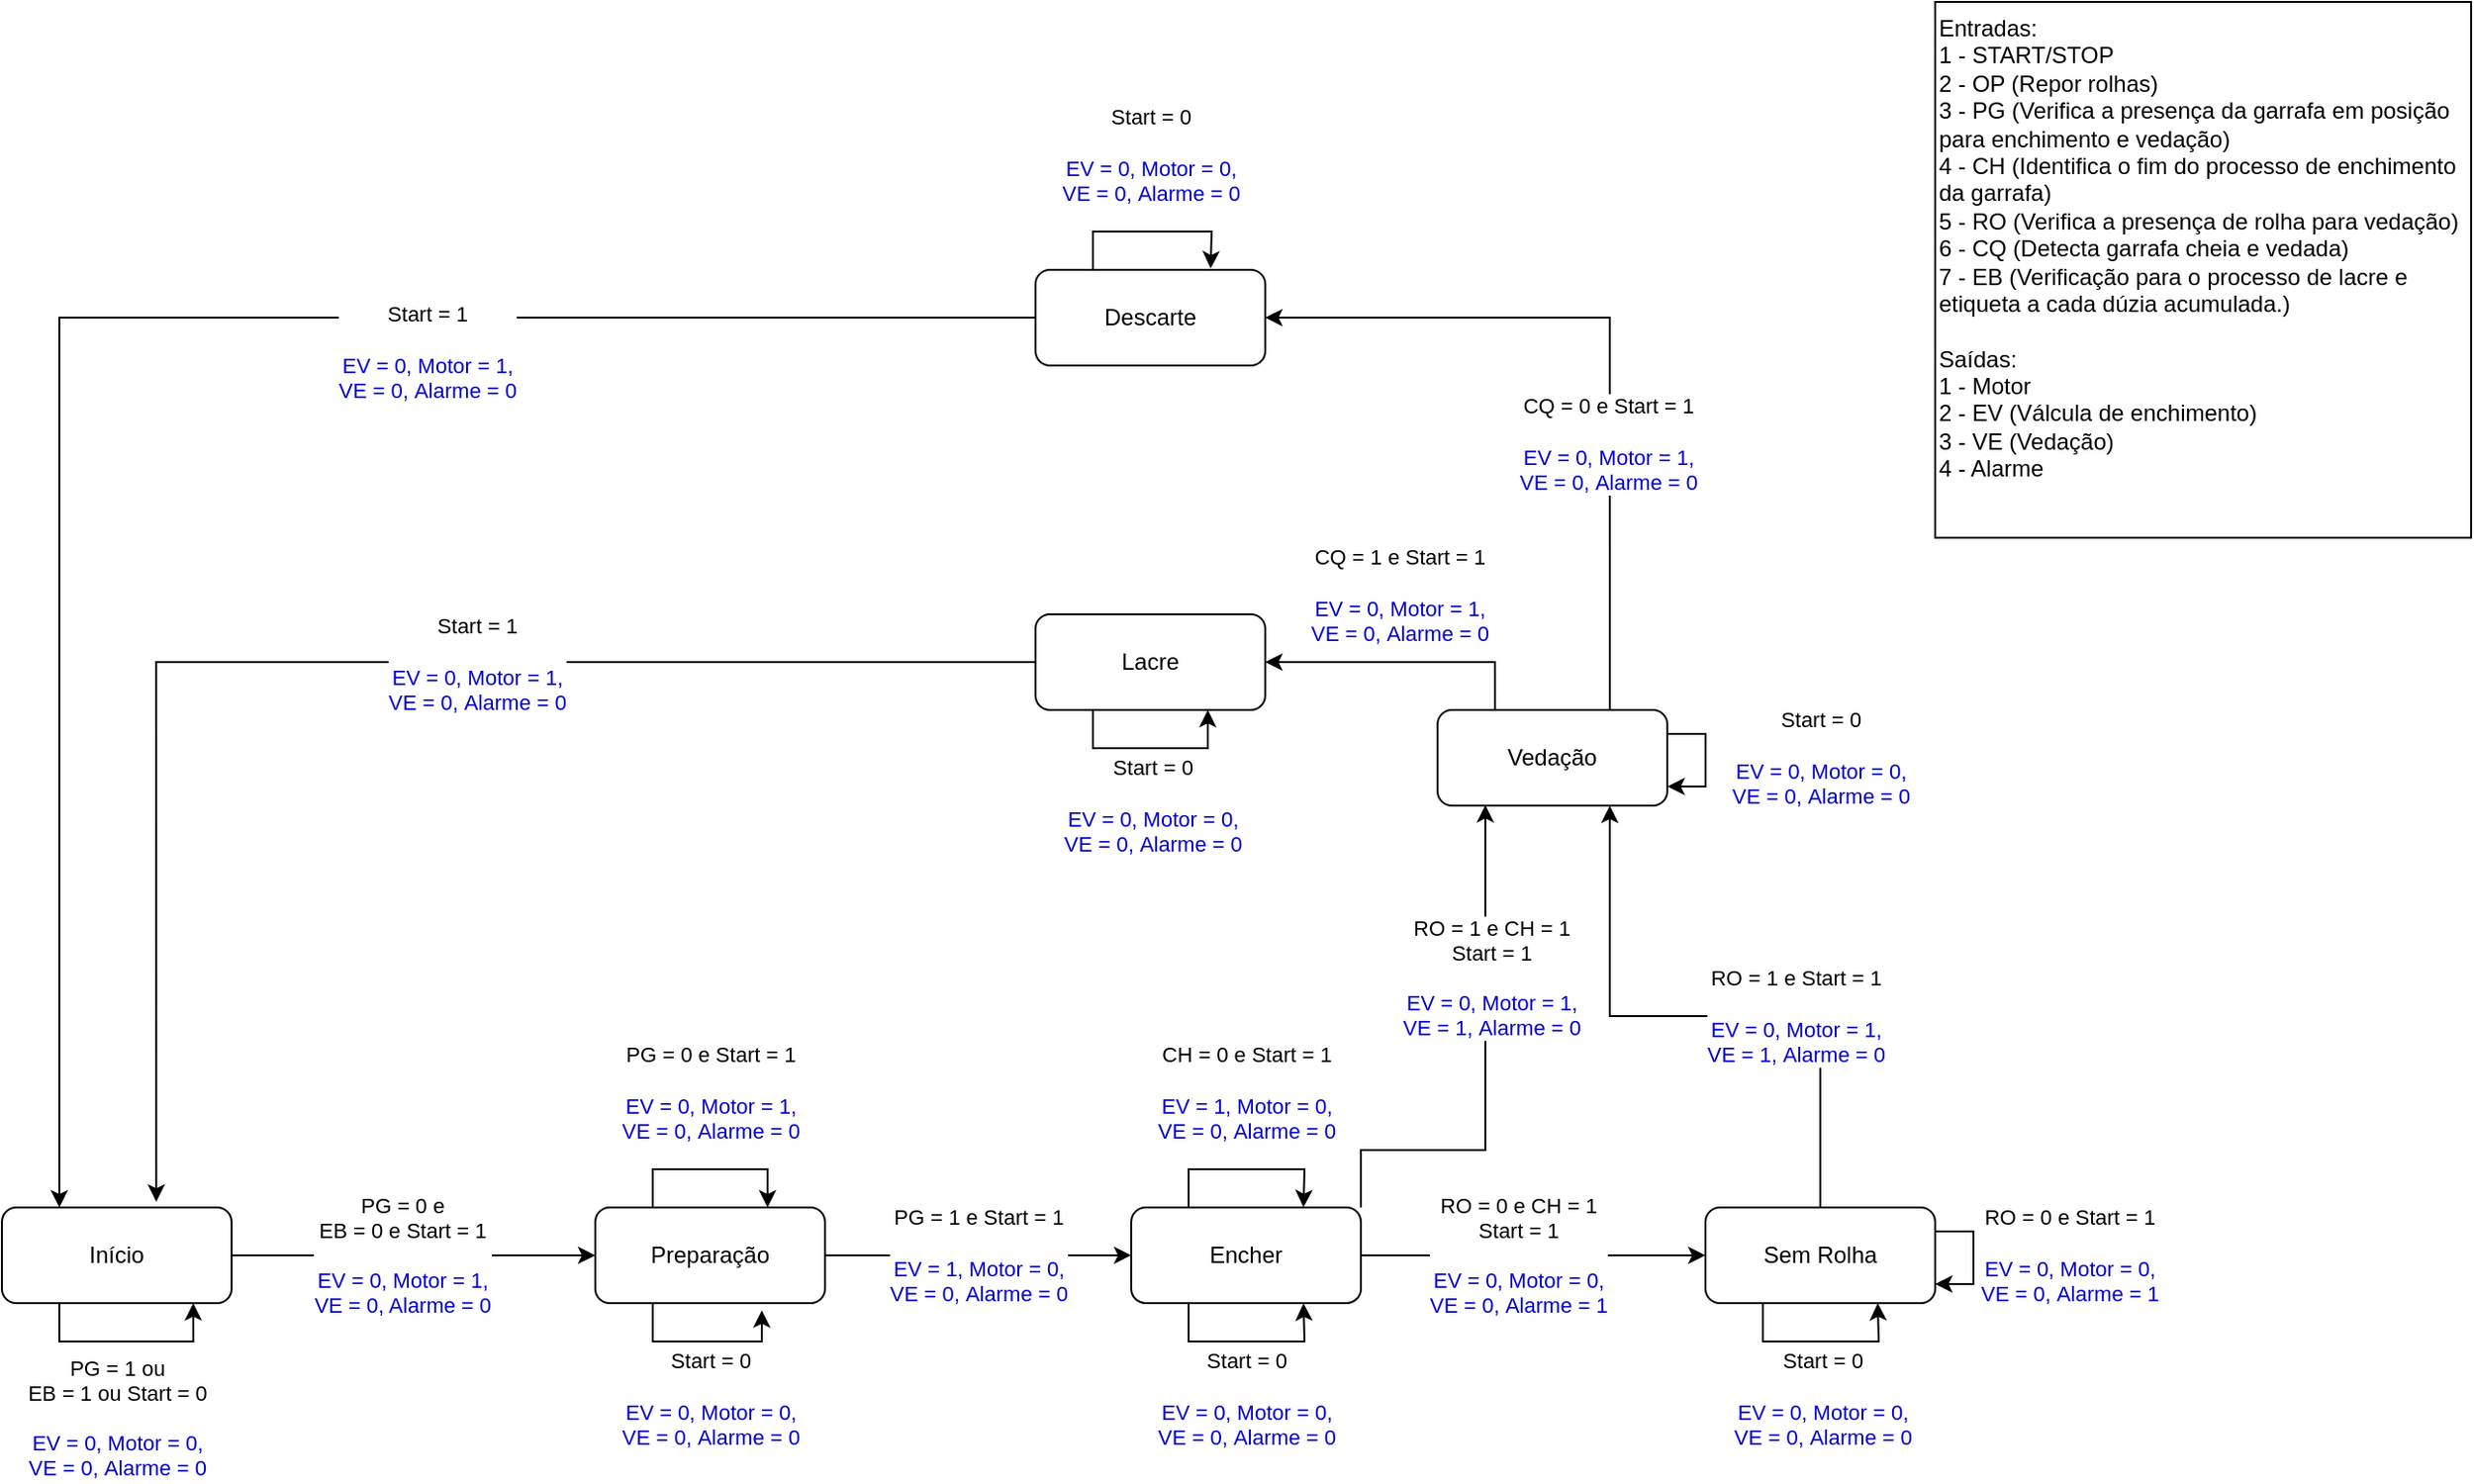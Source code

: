 <mxfile version="22.1.11" type="device">
  <diagram name="Página-1" id="wYvRQ-ys0RQP0SNL1xaD">
    <mxGraphModel dx="1674" dy="738" grid="1" gridSize="10" guides="1" tooltips="1" connect="1" arrows="1" fold="1" page="1" pageScale="1" pageWidth="827" pageHeight="1169" math="0" shadow="0">
      <root>
        <mxCell id="0" />
        <mxCell id="1" parent="0" />
        <mxCell id="Sfg0WBSICbECkFW4j4Pl-10" value="Entradas:&lt;br&gt;1 - START/STOP&lt;br&gt;2 - OP (Repor rolhas)&lt;br&gt;3 - PG (Verifica a presença da garrafa em posição para enchimento e vedação)&lt;br&gt;4 - CH (Identifica o fim do processo de enchimento da garrafa)&lt;br&gt;5 - RO (Verifica a presença de rolha para vedação)&lt;br&gt;6 - CQ (Detecta garrafa cheia e vedada)&lt;br&gt;7 - EB (Verificação para o processo de lacre e etiqueta a cada dúzia acumulada.)&lt;br&gt;&lt;br&gt;&lt;div style=&quot;border-color: var(--border-color);&quot;&gt;Saídas:&lt;/div&gt;&lt;div style=&quot;border-color: var(--border-color);&quot;&gt;1 - Motor&lt;/div&gt;&lt;div style=&quot;border-color: var(--border-color);&quot;&gt;2 - EV (Válcula de enchimento)&lt;/div&gt;&lt;div style=&quot;border-color: var(--border-color);&quot;&gt;3 - VE (Vedação)&lt;/div&gt;&lt;div style=&quot;border-color: var(--border-color);&quot;&gt;4 - Alarme&lt;/div&gt;" style="whiteSpace=wrap;html=1;aspect=fixed;align=left;verticalAlign=top;" parent="1" vertex="1">
          <mxGeometry x="1140" y="160" width="280" height="280" as="geometry" />
        </mxCell>
        <mxCell id="DIZvcq2ahZbmWSzElX9p-3" style="edgeStyle=orthogonalEdgeStyle;rounded=0;orthogonalLoop=1;jettySize=auto;html=1;entryX=0.833;entryY=1;entryDx=0;entryDy=0;entryPerimeter=0;" parent="1" source="DIZvcq2ahZbmWSzElX9p-2" target="DIZvcq2ahZbmWSzElX9p-2" edge="1">
          <mxGeometry relative="1" as="geometry">
            <mxPoint x="230" y="850" as="targetPoint" />
            <Array as="points">
              <mxPoint x="160" y="860" />
              <mxPoint x="230" y="860" />
            </Array>
          </mxGeometry>
        </mxCell>
        <mxCell id="DIZvcq2ahZbmWSzElX9p-4" value="PG = 1 ou&lt;br style=&quot;border-color: var(--border-color);&quot;&gt;EB = 1 ou Start = 0&lt;br&gt;&lt;br&gt;&lt;font color=&quot;#0000cc&quot;&gt;EV = 0, Motor = 0,&lt;br&gt;VE = 0,&amp;nbsp;Alarme = 0&lt;/font&gt;" style="edgeLabel;html=1;align=center;verticalAlign=middle;resizable=0;points=[];" parent="DIZvcq2ahZbmWSzElX9p-3" vertex="1" connectable="0">
          <mxGeometry x="0.036" y="-1" relative="1" as="geometry">
            <mxPoint x="-7" y="39" as="offset" />
          </mxGeometry>
        </mxCell>
        <mxCell id="DIZvcq2ahZbmWSzElX9p-6" style="edgeStyle=orthogonalEdgeStyle;rounded=0;orthogonalLoop=1;jettySize=auto;html=1;" parent="1" source="DIZvcq2ahZbmWSzElX9p-2" target="DIZvcq2ahZbmWSzElX9p-5" edge="1">
          <mxGeometry relative="1" as="geometry" />
        </mxCell>
        <mxCell id="DIZvcq2ahZbmWSzElX9p-7" value="PG = 0 e&lt;br style=&quot;border-color: var(--border-color);&quot;&gt;EB = 0 e Start = 1&lt;br style=&quot;border-color: var(--border-color);&quot;&gt;&lt;br style=&quot;border-color: var(--border-color);&quot;&gt;&lt;font style=&quot;border-color: var(--border-color);&quot; color=&quot;#0000cc&quot;&gt;EV = 0, Motor = 1,&lt;br style=&quot;border-color: var(--border-color);&quot;&gt;VE = 0, Alarme = 0&lt;/font&gt;" style="edgeLabel;html=1;align=center;verticalAlign=middle;resizable=0;points=[];" parent="DIZvcq2ahZbmWSzElX9p-6" vertex="1" connectable="0">
          <mxGeometry x="-0.117" y="1" relative="1" as="geometry">
            <mxPoint x="5" y="1" as="offset" />
          </mxGeometry>
        </mxCell>
        <mxCell id="DIZvcq2ahZbmWSzElX9p-2" value="Início" style="rounded=1;whiteSpace=wrap;html=1;" parent="1" vertex="1">
          <mxGeometry x="130" y="790" width="120" height="50" as="geometry" />
        </mxCell>
        <mxCell id="DIZvcq2ahZbmWSzElX9p-11" style="edgeStyle=orthogonalEdgeStyle;rounded=0;orthogonalLoop=1;jettySize=auto;html=1;exitX=0.25;exitY=0;exitDx=0;exitDy=0;entryX=0.75;entryY=0;entryDx=0;entryDy=0;" parent="1" source="DIZvcq2ahZbmWSzElX9p-5" target="DIZvcq2ahZbmWSzElX9p-5" edge="1">
          <mxGeometry relative="1" as="geometry">
            <mxPoint x="540" y="780" as="targetPoint" />
            <Array as="points">
              <mxPoint x="470" y="770" />
              <mxPoint x="530" y="770" />
            </Array>
          </mxGeometry>
        </mxCell>
        <mxCell id="DIZvcq2ahZbmWSzElX9p-12" value="PG = 0 e Start = 1&lt;br style=&quot;border-color: var(--border-color);&quot;&gt;&lt;br style=&quot;border-color: var(--border-color);&quot;&gt;&lt;font style=&quot;border-color: var(--border-color);&quot; color=&quot;#0000cc&quot;&gt;EV = 0, Motor = 1,&lt;br style=&quot;border-color: var(--border-color);&quot;&gt;VE = 0,&amp;nbsp;Alarme = 0&lt;/font&gt;" style="edgeLabel;html=1;align=center;verticalAlign=middle;resizable=0;points=[];" parent="DIZvcq2ahZbmWSzElX9p-11" vertex="1" connectable="0">
          <mxGeometry x="0.08" y="1" relative="1" as="geometry">
            <mxPoint x="-4" y="-39" as="offset" />
          </mxGeometry>
        </mxCell>
        <mxCell id="DIZvcq2ahZbmWSzElX9p-17" style="edgeStyle=orthogonalEdgeStyle;rounded=0;orthogonalLoop=1;jettySize=auto;html=1;exitX=1;exitY=0.5;exitDx=0;exitDy=0;entryX=0;entryY=0.5;entryDx=0;entryDy=0;" parent="1" source="DIZvcq2ahZbmWSzElX9p-5" target="DIZvcq2ahZbmWSzElX9p-13" edge="1">
          <mxGeometry relative="1" as="geometry" />
        </mxCell>
        <mxCell id="DIZvcq2ahZbmWSzElX9p-18" value="PG = 1 e Start = 1&lt;br style=&quot;border-color: var(--border-color);&quot;&gt;&lt;br style=&quot;border-color: var(--border-color);&quot;&gt;&lt;font style=&quot;border-color: var(--border-color);&quot; color=&quot;#0000cc&quot;&gt;EV = 1, Motor = 0,&lt;br style=&quot;border-color: var(--border-color);&quot;&gt;VE = 0,&amp;nbsp;Alarme = 0&lt;/font&gt;" style="edgeLabel;html=1;align=center;verticalAlign=middle;resizable=0;points=[];" parent="DIZvcq2ahZbmWSzElX9p-17" vertex="1" connectable="0">
          <mxGeometry x="-0.178" relative="1" as="geometry">
            <mxPoint x="14" as="offset" />
          </mxGeometry>
        </mxCell>
        <mxCell id="DIZvcq2ahZbmWSzElX9p-5" value="Preparação" style="rounded=1;whiteSpace=wrap;html=1;" parent="1" vertex="1">
          <mxGeometry x="440" y="790" width="120" height="50" as="geometry" />
        </mxCell>
        <mxCell id="DIZvcq2ahZbmWSzElX9p-8" style="edgeStyle=orthogonalEdgeStyle;rounded=0;orthogonalLoop=1;jettySize=auto;html=1;exitX=0.25;exitY=1;exitDx=0;exitDy=0;entryX=0.725;entryY=1.075;entryDx=0;entryDy=0;entryPerimeter=0;" parent="1" source="DIZvcq2ahZbmWSzElX9p-5" target="DIZvcq2ahZbmWSzElX9p-5" edge="1">
          <mxGeometry relative="1" as="geometry" />
        </mxCell>
        <mxCell id="DIZvcq2ahZbmWSzElX9p-9" value="Start = 0&lt;br style=&quot;border-color: var(--border-color);&quot;&gt;&lt;br style=&quot;border-color: var(--border-color);&quot;&gt;&lt;font style=&quot;border-color: var(--border-color);&quot; color=&quot;#0000cc&quot;&gt;EV = 0, Motor = 0,&lt;br style=&quot;border-color: var(--border-color);&quot;&gt;VE = 0,&amp;nbsp;Alarme = 0&lt;/font&gt;" style="edgeLabel;html=1;align=center;verticalAlign=middle;resizable=0;points=[];" parent="DIZvcq2ahZbmWSzElX9p-8" vertex="1" connectable="0">
          <mxGeometry x="0.002" relative="1" as="geometry">
            <mxPoint x="3" y="30" as="offset" />
          </mxGeometry>
        </mxCell>
        <mxCell id="DIZvcq2ahZbmWSzElX9p-20" style="edgeStyle=orthogonalEdgeStyle;rounded=0;orthogonalLoop=1;jettySize=auto;html=1;exitX=0.25;exitY=0;exitDx=0;exitDy=0;" parent="1" source="DIZvcq2ahZbmWSzElX9p-13" edge="1">
          <mxGeometry relative="1" as="geometry">
            <mxPoint x="810" y="789.855" as="targetPoint" />
          </mxGeometry>
        </mxCell>
        <mxCell id="DIZvcq2ahZbmWSzElX9p-21" value="CH = 0 e Start = 1&lt;br style=&quot;border-color: var(--border-color);&quot;&gt;&lt;br style=&quot;border-color: var(--border-color);&quot;&gt;&lt;font style=&quot;border-color: var(--border-color);&quot; color=&quot;#0000cc&quot;&gt;EV = 1, Motor = 0,&lt;br style=&quot;border-color: var(--border-color);&quot;&gt;VE = 0,&amp;nbsp;Alarme = 0&lt;/font&gt;" style="edgeLabel;html=1;align=center;verticalAlign=middle;resizable=0;points=[];" parent="DIZvcq2ahZbmWSzElX9p-20" vertex="1" connectable="0">
          <mxGeometry x="0.036" relative="1" as="geometry">
            <mxPoint x="-2" y="-40" as="offset" />
          </mxGeometry>
        </mxCell>
        <mxCell id="DIZvcq2ahZbmWSzElX9p-22" style="edgeStyle=orthogonalEdgeStyle;rounded=0;orthogonalLoop=1;jettySize=auto;html=1;exitX=0.25;exitY=1;exitDx=0;exitDy=0;" parent="1" source="DIZvcq2ahZbmWSzElX9p-13" edge="1">
          <mxGeometry relative="1" as="geometry">
            <mxPoint x="810" y="840.17" as="targetPoint" />
          </mxGeometry>
        </mxCell>
        <mxCell id="DIZvcq2ahZbmWSzElX9p-23" value="Start = 0&lt;br style=&quot;border-color: var(--border-color);&quot;&gt;&lt;br style=&quot;border-color: var(--border-color);&quot;&gt;&lt;font style=&quot;border-color: var(--border-color);&quot; color=&quot;#0000cc&quot;&gt;EV = 0, Motor = 0,&lt;br style=&quot;border-color: var(--border-color);&quot;&gt;VE = 0,&amp;nbsp;Alarme = 0&lt;/font&gt;" style="edgeLabel;html=1;align=center;verticalAlign=middle;resizable=0;points=[];" parent="DIZvcq2ahZbmWSzElX9p-22" vertex="1" connectable="0">
          <mxGeometry x="-0.011" y="-1" relative="1" as="geometry">
            <mxPoint y="29" as="offset" />
          </mxGeometry>
        </mxCell>
        <mxCell id="DIZvcq2ahZbmWSzElX9p-27" style="edgeStyle=orthogonalEdgeStyle;rounded=0;orthogonalLoop=1;jettySize=auto;html=1;exitX=1;exitY=0.5;exitDx=0;exitDy=0;" parent="1" source="DIZvcq2ahZbmWSzElX9p-13" target="DIZvcq2ahZbmWSzElX9p-24" edge="1">
          <mxGeometry relative="1" as="geometry" />
        </mxCell>
        <mxCell id="DIZvcq2ahZbmWSzElX9p-28" value="RO = 0 e CH = 1&lt;br&gt;Start = 1&lt;br style=&quot;border-color: var(--border-color);&quot;&gt;&lt;br style=&quot;border-color: var(--border-color);&quot;&gt;&lt;font style=&quot;border-color: var(--border-color);&quot; color=&quot;#0000cc&quot;&gt;EV = 0, Motor = 0,&lt;br style=&quot;border-color: var(--border-color);&quot;&gt;VE = 0,&amp;nbsp;Alarme = 1&lt;/font&gt;" style="edgeLabel;html=1;align=center;verticalAlign=middle;resizable=0;points=[];" parent="DIZvcq2ahZbmWSzElX9p-27" vertex="1" connectable="0">
          <mxGeometry x="-0.089" relative="1" as="geometry">
            <mxPoint as="offset" />
          </mxGeometry>
        </mxCell>
        <mxCell id="DIZvcq2ahZbmWSzElX9p-13" value="Encher" style="rounded=1;whiteSpace=wrap;html=1;" parent="1" vertex="1">
          <mxGeometry x="720" y="789.97" width="120" height="50" as="geometry" />
        </mxCell>
        <mxCell id="DIZvcq2ahZbmWSzElX9p-31" style="edgeStyle=orthogonalEdgeStyle;rounded=0;orthogonalLoop=1;jettySize=auto;html=1;exitX=0.25;exitY=1;exitDx=0;exitDy=0;" parent="1" source="DIZvcq2ahZbmWSzElX9p-24" edge="1">
          <mxGeometry relative="1" as="geometry">
            <mxPoint x="1110" y="840.023" as="targetPoint" />
          </mxGeometry>
        </mxCell>
        <mxCell id="DIZvcq2ahZbmWSzElX9p-32" value="Start = 0&lt;br style=&quot;border-color: var(--border-color);&quot;&gt;&lt;br style=&quot;border-color: var(--border-color);&quot;&gt;&lt;font style=&quot;border-color: var(--border-color);&quot; color=&quot;#0000cc&quot;&gt;EV = 0, Motor = 0,&lt;br style=&quot;border-color: var(--border-color);&quot;&gt;VE = 0,&amp;nbsp;Alarme = 0&lt;/font&gt;" style="edgeLabel;html=1;align=center;verticalAlign=middle;resizable=0;points=[];" parent="DIZvcq2ahZbmWSzElX9p-31" vertex="1" connectable="0">
          <mxGeometry x="-0.037" y="1" relative="1" as="geometry">
            <mxPoint x="2" y="31" as="offset" />
          </mxGeometry>
        </mxCell>
        <mxCell id="DIZvcq2ahZbmWSzElX9p-41" style="edgeStyle=orthogonalEdgeStyle;rounded=0;orthogonalLoop=1;jettySize=auto;html=1;exitX=1;exitY=0.25;exitDx=0;exitDy=0;" parent="1" source="DIZvcq2ahZbmWSzElX9p-24" target="DIZvcq2ahZbmWSzElX9p-24" edge="1">
          <mxGeometry relative="1" as="geometry">
            <mxPoint x="1140.111" y="850" as="targetPoint" />
            <Array as="points">
              <mxPoint x="1160" y="803" />
              <mxPoint x="1160" y="830" />
            </Array>
          </mxGeometry>
        </mxCell>
        <mxCell id="DIZvcq2ahZbmWSzElX9p-42" value="RO = 0 e Start = 1&lt;br style=&quot;border-color: var(--border-color);&quot;&gt;&lt;br style=&quot;border-color: var(--border-color);&quot;&gt;&lt;font style=&quot;border-color: var(--border-color);&quot; color=&quot;#0000cc&quot;&gt;EV = 0, Motor = 0,&lt;br style=&quot;border-color: var(--border-color);&quot;&gt;VE = 0,&amp;nbsp;Alarme = 1&lt;/font&gt;" style="edgeLabel;html=1;align=center;verticalAlign=middle;resizable=0;points=[];" parent="DIZvcq2ahZbmWSzElX9p-41" vertex="1" connectable="0">
          <mxGeometry x="0.048" y="1" relative="1" as="geometry">
            <mxPoint x="49" y="-3" as="offset" />
          </mxGeometry>
        </mxCell>
        <mxCell id="DIZvcq2ahZbmWSzElX9p-24" value="Sem Rolha" style="rounded=1;whiteSpace=wrap;html=1;" parent="1" vertex="1">
          <mxGeometry x="1020" y="789.97" width="120" height="50.03" as="geometry" />
        </mxCell>
        <mxCell id="DIZvcq2ahZbmWSzElX9p-50" style="edgeStyle=orthogonalEdgeStyle;rounded=0;orthogonalLoop=1;jettySize=auto;html=1;exitX=0.75;exitY=0;exitDx=0;exitDy=0;entryX=1;entryY=0.5;entryDx=0;entryDy=0;" parent="1" source="DIZvcq2ahZbmWSzElX9p-33" target="DIZvcq2ahZbmWSzElX9p-48" edge="1">
          <mxGeometry relative="1" as="geometry" />
        </mxCell>
        <mxCell id="DIZvcq2ahZbmWSzElX9p-51" value="CQ = 0 e Start = 1&lt;br style=&quot;border-color: var(--border-color);&quot;&gt;&lt;br style=&quot;border-color: var(--border-color);&quot;&gt;&lt;font style=&quot;border-color: var(--border-color);&quot; color=&quot;#0000cc&quot;&gt;EV = 0, Motor = 1,&lt;br style=&quot;border-color: var(--border-color);&quot;&gt;VE = 0,&amp;nbsp;Alarme = 0&lt;/font&gt;" style="edgeLabel;html=1;align=center;verticalAlign=middle;resizable=0;points=[];" parent="DIZvcq2ahZbmWSzElX9p-50" vertex="1" connectable="0">
          <mxGeometry x="-0.277" y="1" relative="1" as="geometry">
            <mxPoint as="offset" />
          </mxGeometry>
        </mxCell>
        <mxCell id="DIZvcq2ahZbmWSzElX9p-52" style="edgeStyle=orthogonalEdgeStyle;rounded=0;orthogonalLoop=1;jettySize=auto;html=1;exitX=0.25;exitY=0;exitDx=0;exitDy=0;" parent="1" source="DIZvcq2ahZbmWSzElX9p-33" target="DIZvcq2ahZbmWSzElX9p-49" edge="1">
          <mxGeometry relative="1" as="geometry" />
        </mxCell>
        <mxCell id="DIZvcq2ahZbmWSzElX9p-53" value="CQ = 1 e Start = 1&lt;br style=&quot;border-color: var(--border-color);&quot;&gt;&lt;br style=&quot;border-color: var(--border-color);&quot;&gt;&lt;font style=&quot;border-color: var(--border-color);&quot; color=&quot;#0000cc&quot;&gt;EV = 0, Motor = 1,&lt;br style=&quot;border-color: var(--border-color);&quot;&gt;VE = 0,&amp;nbsp;Alarme = 0&lt;/font&gt;" style="edgeLabel;html=1;align=center;verticalAlign=middle;resizable=0;points=[];" parent="DIZvcq2ahZbmWSzElX9p-52" vertex="1" connectable="0">
          <mxGeometry x="0.247" y="-1" relative="1" as="geometry">
            <mxPoint x="15" y="-34" as="offset" />
          </mxGeometry>
        </mxCell>
        <mxCell id="DIZvcq2ahZbmWSzElX9p-33" value="Vedação" style="rounded=1;whiteSpace=wrap;html=1;" parent="1" vertex="1">
          <mxGeometry x="880.04" y="530" width="120" height="50" as="geometry" />
        </mxCell>
        <mxCell id="DIZvcq2ahZbmWSzElX9p-34" style="edgeStyle=orthogonalEdgeStyle;rounded=0;orthogonalLoop=1;jettySize=auto;html=1;exitX=1;exitY=0;exitDx=0;exitDy=0;entryX=0.211;entryY=0.993;entryDx=0;entryDy=0;entryPerimeter=0;" parent="1" source="DIZvcq2ahZbmWSzElX9p-13" target="DIZvcq2ahZbmWSzElX9p-33" edge="1">
          <mxGeometry relative="1" as="geometry">
            <Array as="points">
              <mxPoint x="840" y="760" />
              <mxPoint x="905" y="760" />
              <mxPoint x="905" y="580" />
            </Array>
          </mxGeometry>
        </mxCell>
        <mxCell id="DIZvcq2ahZbmWSzElX9p-35" value="RO = 1 e CH = 1&lt;br style=&quot;border-color: var(--border-color);&quot;&gt;Start = 1&lt;br style=&quot;border-color: var(--border-color);&quot;&gt;&lt;br style=&quot;border-color: var(--border-color);&quot;&gt;&lt;font style=&quot;border-color: var(--border-color);&quot; color=&quot;#0000cc&quot;&gt;EV = 0, Motor = 1,&lt;br style=&quot;border-color: var(--border-color);&quot;&gt;VE = 1,&amp;nbsp;Alarme = 0&lt;/font&gt;" style="edgeLabel;html=1;align=center;verticalAlign=middle;resizable=0;points=[];" parent="DIZvcq2ahZbmWSzElX9p-34" vertex="1" connectable="0">
          <mxGeometry x="0.345" y="1" relative="1" as="geometry">
            <mxPoint x="4" as="offset" />
          </mxGeometry>
        </mxCell>
        <mxCell id="DIZvcq2ahZbmWSzElX9p-43" style="edgeStyle=orthogonalEdgeStyle;rounded=0;orthogonalLoop=1;jettySize=auto;html=1;exitX=0.5;exitY=0;exitDx=0;exitDy=0;" parent="1" source="DIZvcq2ahZbmWSzElX9p-24" target="DIZvcq2ahZbmWSzElX9p-33" edge="1">
          <mxGeometry relative="1" as="geometry">
            <Array as="points">
              <mxPoint x="1080" y="690" />
              <mxPoint x="970" y="690" />
            </Array>
          </mxGeometry>
        </mxCell>
        <mxCell id="DIZvcq2ahZbmWSzElX9p-44" value="RO = 1 e Start = 1&lt;br style=&quot;border-color: var(--border-color);&quot;&gt;&lt;br style=&quot;border-color: var(--border-color);&quot;&gt;&lt;font style=&quot;border-color: var(--border-color);&quot; color=&quot;#0000cc&quot;&gt;EV = 0, Motor = 1,&lt;br style=&quot;border-color: var(--border-color);&quot;&gt;VE = 1,&amp;nbsp;Alarme = 0&lt;/font&gt;" style="edgeLabel;html=1;align=center;verticalAlign=middle;resizable=0;points=[];" parent="DIZvcq2ahZbmWSzElX9p-43" vertex="1" connectable="0">
          <mxGeometry x="0.095" relative="1" as="geometry">
            <mxPoint x="62" as="offset" />
          </mxGeometry>
        </mxCell>
        <mxCell id="DIZvcq2ahZbmWSzElX9p-46" style="edgeStyle=orthogonalEdgeStyle;rounded=0;orthogonalLoop=1;jettySize=auto;html=1;exitX=1;exitY=0.25;exitDx=0;exitDy=0;entryX=1.001;entryY=0.8;entryDx=0;entryDy=0;entryPerimeter=0;" parent="1" source="DIZvcq2ahZbmWSzElX9p-33" target="DIZvcq2ahZbmWSzElX9p-33" edge="1">
          <mxGeometry relative="1" as="geometry">
            <Array as="points">
              <mxPoint x="1020.04" y="543" />
              <mxPoint x="1020.04" y="570" />
            </Array>
          </mxGeometry>
        </mxCell>
        <mxCell id="DIZvcq2ahZbmWSzElX9p-47" value="Start = 0&lt;br style=&quot;border-color: var(--border-color);&quot;&gt;&lt;br style=&quot;border-color: var(--border-color);&quot;&gt;&lt;font style=&quot;border-color: var(--border-color);&quot; color=&quot;#0000cc&quot;&gt;EV = 0, Motor = 0,&lt;br style=&quot;border-color: var(--border-color);&quot;&gt;VE = 0,&amp;nbsp;Alarme = 0&lt;/font&gt;" style="edgeLabel;html=1;align=center;verticalAlign=middle;resizable=0;points=[];" parent="DIZvcq2ahZbmWSzElX9p-46" vertex="1" connectable="0">
          <mxGeometry x="-0.024" relative="1" as="geometry">
            <mxPoint x="60" y="-1" as="offset" />
          </mxGeometry>
        </mxCell>
        <mxCell id="DIZvcq2ahZbmWSzElX9p-54" style="edgeStyle=orthogonalEdgeStyle;rounded=0;orthogonalLoop=1;jettySize=auto;html=1;exitX=0;exitY=0.5;exitDx=0;exitDy=0;entryX=0.25;entryY=0;entryDx=0;entryDy=0;" parent="1" source="DIZvcq2ahZbmWSzElX9p-48" target="DIZvcq2ahZbmWSzElX9p-2" edge="1">
          <mxGeometry relative="1" as="geometry" />
        </mxCell>
        <mxCell id="DIZvcq2ahZbmWSzElX9p-64" value="Start = 1&lt;br style=&quot;border-color: var(--border-color);&quot;&gt;&lt;br style=&quot;border-color: var(--border-color);&quot;&gt;&lt;font style=&quot;border-color: var(--border-color);&quot; color=&quot;#0000cc&quot;&gt;EV = 0, Motor = 1,&lt;br style=&quot;border-color: var(--border-color);&quot;&gt;VE = 0,&amp;nbsp;Alarme = 0&lt;/font&gt;" style="edgeLabel;html=1;align=center;verticalAlign=middle;resizable=0;points=[];" parent="DIZvcq2ahZbmWSzElX9p-54" vertex="1" connectable="0">
          <mxGeometry x="-0.348" relative="1" as="geometry">
            <mxPoint y="18" as="offset" />
          </mxGeometry>
        </mxCell>
        <mxCell id="DIZvcq2ahZbmWSzElX9p-62" style="edgeStyle=orthogonalEdgeStyle;rounded=0;orthogonalLoop=1;jettySize=auto;html=1;exitX=0.25;exitY=0;exitDx=0;exitDy=0;" parent="1" source="DIZvcq2ahZbmWSzElX9p-48" edge="1">
          <mxGeometry relative="1" as="geometry">
            <mxPoint x="761.471" y="299.294" as="targetPoint" />
          </mxGeometry>
        </mxCell>
        <mxCell id="DIZvcq2ahZbmWSzElX9p-63" value="Start = 0&lt;br style=&quot;border-color: var(--border-color);&quot;&gt;&lt;br style=&quot;border-color: var(--border-color);&quot;&gt;&lt;font style=&quot;border-color: var(--border-color);&quot; color=&quot;#0000cc&quot;&gt;EV = 0, Motor = 0,&lt;br style=&quot;border-color: var(--border-color);&quot;&gt;VE = 0,&amp;nbsp;Alarme = 0&lt;/font&gt;" style="edgeLabel;html=1;align=center;verticalAlign=middle;resizable=0;points=[];" parent="DIZvcq2ahZbmWSzElX9p-62" vertex="1" connectable="0">
          <mxGeometry x="0.3" relative="1" as="geometry">
            <mxPoint x="-16" y="-40" as="offset" />
          </mxGeometry>
        </mxCell>
        <mxCell id="DIZvcq2ahZbmWSzElX9p-48" value="Descarte" style="rounded=1;whiteSpace=wrap;html=1;" parent="1" vertex="1">
          <mxGeometry x="670" y="300" width="120" height="50" as="geometry" />
        </mxCell>
        <mxCell id="DIZvcq2ahZbmWSzElX9p-55" style="edgeStyle=orthogonalEdgeStyle;rounded=0;orthogonalLoop=1;jettySize=auto;html=1;exitX=0;exitY=0.5;exitDx=0;exitDy=0;entryX=0.672;entryY=-0.06;entryDx=0;entryDy=0;entryPerimeter=0;" parent="1" source="DIZvcq2ahZbmWSzElX9p-49" target="DIZvcq2ahZbmWSzElX9p-2" edge="1">
          <mxGeometry relative="1" as="geometry">
            <mxPoint x="610" y="710" as="targetPoint" />
          </mxGeometry>
        </mxCell>
        <mxCell id="DIZvcq2ahZbmWSzElX9p-65" value="Start = 1&lt;br style=&quot;border-color: var(--border-color);&quot;&gt;&lt;br style=&quot;border-color: var(--border-color);&quot;&gt;&lt;font style=&quot;border-color: var(--border-color);&quot; color=&quot;#0000cc&quot;&gt;EV = 0, Motor = 1,&lt;br style=&quot;border-color: var(--border-color);&quot;&gt;VE = 0,&amp;nbsp;Alarme = 0&lt;/font&gt;" style="edgeLabel;html=1;align=center;verticalAlign=middle;resizable=0;points=[];" parent="DIZvcq2ahZbmWSzElX9p-55" vertex="1" connectable="0">
          <mxGeometry x="-0.211" y="1" relative="1" as="geometry">
            <mxPoint as="offset" />
          </mxGeometry>
        </mxCell>
        <mxCell id="DIZvcq2ahZbmWSzElX9p-49" value="Lacre" style="rounded=1;whiteSpace=wrap;html=1;" parent="1" vertex="1">
          <mxGeometry x="670" y="480" width="120" height="50" as="geometry" />
        </mxCell>
        <mxCell id="DIZvcq2ahZbmWSzElX9p-56" style="edgeStyle=orthogonalEdgeStyle;rounded=0;orthogonalLoop=1;jettySize=auto;html=1;exitX=0.25;exitY=1;exitDx=0;exitDy=0;entryX=0.75;entryY=1;entryDx=0;entryDy=0;" parent="1" source="DIZvcq2ahZbmWSzElX9p-49" target="DIZvcq2ahZbmWSzElX9p-49" edge="1">
          <mxGeometry relative="1" as="geometry" />
        </mxCell>
        <mxCell id="DIZvcq2ahZbmWSzElX9p-57" value="Start = 0&lt;br style=&quot;border-color: var(--border-color);&quot;&gt;&lt;br style=&quot;border-color: var(--border-color);&quot;&gt;&lt;font style=&quot;border-color: var(--border-color);&quot; color=&quot;#0000cc&quot;&gt;EV = 0, Motor = 0,&lt;br style=&quot;border-color: var(--border-color);&quot;&gt;VE = 0,&amp;nbsp;Alarme = 0&lt;/font&gt;" style="edgeLabel;html=1;align=center;verticalAlign=middle;resizable=0;points=[];" parent="DIZvcq2ahZbmWSzElX9p-56" vertex="1" connectable="0">
          <mxGeometry x="0.026" y="2" relative="1" as="geometry">
            <mxPoint x="-1" y="32" as="offset" />
          </mxGeometry>
        </mxCell>
      </root>
    </mxGraphModel>
  </diagram>
</mxfile>
